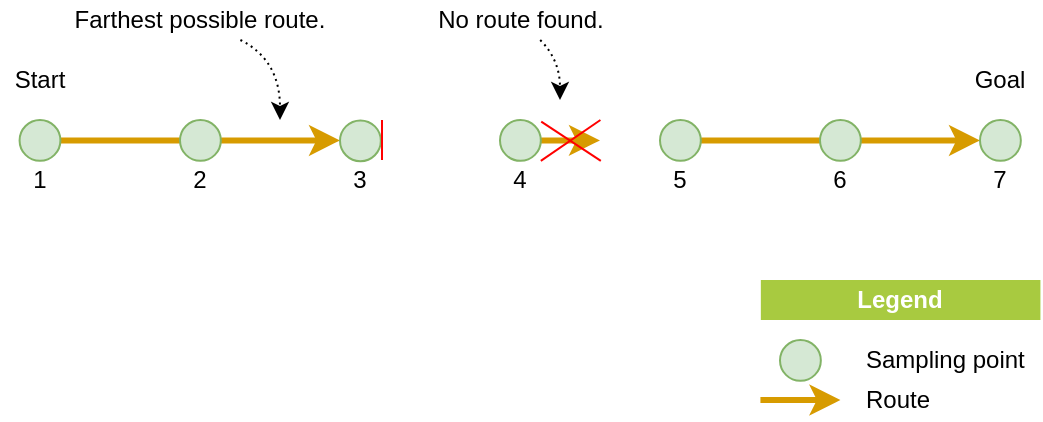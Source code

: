 <?xml version="1.0"?>
<mxfile version="13.3.9">
  <diagram id="UXMjK2sftDNDYXN-YtjV" name="Router">
    <mxGraphModel dx="2" dy="1" grid="1" gridSize="10" guides="1" tooltips="1" connect="1" arrows="1" fold="1" page="1" pageScale="1" pageWidth="1654" pageHeight="1169" math="0" shadow="0">
      <root>
        <mxCell id="0"/>
        <mxCell id="1" parent="0"/>
        <mxCell id="21" style="edgeStyle=orthogonalEdgeStyle;rounded=0;orthogonalLoop=1;jettySize=auto;html=1;strokeColor=#D79B00;strokeWidth=3;" parent="1" source="2" edge="1">
          <mxGeometry relative="1" as="geometry">
            <mxPoint x="670" y="120.21" as="targetPoint"/>
          </mxGeometry>
        </mxCell>
        <mxCell id="2" value="" style="ellipse;whiteSpace=wrap;html=1;aspect=fixed;fillColor=#d5e8d4;rotation=0;strokeColor=#82b366;" parent="1" vertex="1">
          <mxGeometry x="509.79" y="110" width="20.42" height="20.42" as="geometry"/>
        </mxCell>
        <mxCell id="5" value="" style="ellipse;whiteSpace=wrap;html=1;aspect=fixed;fillColor=#d5e8d4;strokeColor=#82b366;rotation=0;" parent="1" vertex="1">
          <mxGeometry x="590" y="110" width="20.42" height="20.42" as="geometry"/>
        </mxCell>
        <mxCell id="39" style="edgeStyle=orthogonalEdgeStyle;rounded=0;orthogonalLoop=1;jettySize=auto;html=1;strokeColor=#D79B00;strokeWidth=3;fontColor=#82B366;" parent="1" source="7" edge="1">
          <mxGeometry relative="1" as="geometry">
            <mxPoint x="800" y="120.21" as="targetPoint"/>
          </mxGeometry>
        </mxCell>
        <mxCell id="7" value="" style="ellipse;whiteSpace=wrap;html=1;aspect=fixed;fillColor=#d5e8d4;rotation=0;strokeColor=#82b366;" parent="1" vertex="1">
          <mxGeometry x="750" y="110" width="20.42" height="20.42" as="geometry"/>
        </mxCell>
        <mxCell id="19" style="edgeStyle=orthogonalEdgeStyle;rounded=0;orthogonalLoop=1;jettySize=auto;html=1;strokeColor=#D79B00;strokeWidth=3;" parent="1" source="8" target="10" edge="1">
          <mxGeometry relative="1" as="geometry"/>
        </mxCell>
        <mxCell id="8" value="" style="ellipse;whiteSpace=wrap;html=1;aspect=fixed;fillColor=#d5e8d4;rotation=0;strokeColor=#82b366;" parent="1" vertex="1">
          <mxGeometry x="830" y="110" width="20.42" height="20.42" as="geometry"/>
        </mxCell>
        <mxCell id="9" value="" style="ellipse;whiteSpace=wrap;html=1;aspect=fixed;fillColor=#d5e8d4;strokeColor=#82b366;rotation=0;" parent="1" vertex="1">
          <mxGeometry x="910" y="110" width="20.42" height="20.42" as="geometry"/>
        </mxCell>
        <mxCell id="10" value="" style="ellipse;whiteSpace=wrap;html=1;aspect=fixed;fillColor=#d5e8d4;strokeColor=#82b366;rotation=0;" parent="1" vertex="1">
          <mxGeometry x="990" y="110" width="20.42" height="20.42" as="geometry"/>
        </mxCell>
        <mxCell id="22" value="Start" style="text;html=1;strokeColor=none;fillColor=none;align=center;verticalAlign=middle;whiteSpace=wrap;rounded=0;" parent="1" vertex="1">
          <mxGeometry x="500" y="80" width="40" height="20" as="geometry"/>
        </mxCell>
        <mxCell id="23" value="Goal" style="text;html=1;strokeColor=none;fillColor=none;align=center;verticalAlign=middle;whiteSpace=wrap;rounded=0;" parent="1" vertex="1">
          <mxGeometry x="980.21" y="80" width="40" height="20" as="geometry"/>
        </mxCell>
        <mxCell id="25" value="1" style="text;html=1;strokeColor=none;fillColor=none;align=center;verticalAlign=middle;whiteSpace=wrap;rounded=0;" parent="1" vertex="1">
          <mxGeometry x="500" y="130.42" width="40" height="20" as="geometry"/>
        </mxCell>
        <mxCell id="26" value="2" style="text;html=1;strokeColor=none;fillColor=none;align=center;verticalAlign=middle;whiteSpace=wrap;rounded=0;" parent="1" vertex="1">
          <mxGeometry x="580.21" y="130.42" width="40" height="20" as="geometry"/>
        </mxCell>
        <mxCell id="27" value="3" style="text;html=1;strokeColor=none;fillColor=none;align=center;verticalAlign=middle;whiteSpace=wrap;rounded=0;" parent="1" vertex="1">
          <mxGeometry x="660.21" y="130.42" width="40" height="20" as="geometry"/>
        </mxCell>
        <mxCell id="28" value="4&lt;span style=&quot;color: rgba(0 , 0 , 0 , 0) ; font-family: monospace ; font-size: 0px&quot;&gt;%3CmxGraphModel%3E%3Croot%3E%3CmxCell%20id%3D%220%22%2F%3E%3CmxCell%20id%3D%221%22%20parent%3D%220%22%2F%3E%3CmxCell%20id%3D%222%22%20value%3D%221%22%20style%3D%22text%3Bhtml%3D1%3BstrokeColor%3Dnone%3BfillColor%3Dnone%3Balign%3Dcenter%3BverticalAlign%3Dmiddle%3BwhiteSpace%3Dwrap%3Brounded%3D0%3B%22%20vertex%3D%221%22%20parent%3D%221%22%3E%3CmxGeometry%20x%3D%22500%22%20y%3D%22370.42%22%20width%3D%2240%22%20height%3D%2220%22%20as%3D%22geometry%22%2F%3E%3C%2FmxCell%3E%3C%2Froot%3E%3C%2FmxGraphModel%3E&lt;/span&gt;" style="text;html=1;strokeColor=none;fillColor=none;align=center;verticalAlign=middle;whiteSpace=wrap;rounded=0;" parent="1" vertex="1">
          <mxGeometry x="740.21" y="130.42" width="40" height="20" as="geometry"/>
        </mxCell>
        <mxCell id="29" value="5" style="text;html=1;strokeColor=none;fillColor=none;align=center;verticalAlign=middle;whiteSpace=wrap;rounded=0;" parent="1" vertex="1">
          <mxGeometry x="820.21" y="130.42" width="40" height="20" as="geometry"/>
        </mxCell>
        <mxCell id="30" value="6" style="text;html=1;strokeColor=none;fillColor=none;align=center;verticalAlign=middle;whiteSpace=wrap;rounded=0;" parent="1" vertex="1">
          <mxGeometry x="900.21" y="130.42" width="40" height="20" as="geometry"/>
        </mxCell>
        <mxCell id="31" value="7" style="text;html=1;strokeColor=none;fillColor=none;align=center;verticalAlign=middle;whiteSpace=wrap;rounded=0;" parent="1" vertex="1">
          <mxGeometry x="980.21" y="130.42" width="40" height="20" as="geometry"/>
        </mxCell>
        <mxCell id="42" value="" style="endArrow=none;html=1;strokeWidth=1;fontColor=#82B366;strokeColor=#FF0000;exitX=0.75;exitY=0;exitDx=0;exitDy=0;" parent="1" edge="1">
          <mxGeometry width="50" height="50" relative="1" as="geometry">
            <mxPoint x="770.42" y="130.42" as="sourcePoint"/>
            <mxPoint x="800.21" y="110" as="targetPoint"/>
          </mxGeometry>
        </mxCell>
        <mxCell id="43" value="" style="endArrow=none;html=1;strokeWidth=1;fontColor=#82B366;strokeColor=#FF0000;exitX=0.75;exitY=0;exitDx=0;exitDy=0;" parent="1" edge="1">
          <mxGeometry width="50" height="50" relative="1" as="geometry">
            <mxPoint x="770.63" y="110.84" as="sourcePoint"/>
            <mxPoint x="800.42" y="130.42" as="targetPoint"/>
          </mxGeometry>
        </mxCell>
        <mxCell id="44" value="" style="ellipse;whiteSpace=wrap;html=1;aspect=fixed;fillColor=#d5e8d4;strokeColor=#82b366;rotation=0;" parent="1" vertex="1">
          <mxGeometry x="670" y="110.21" width="20.42" height="20.42" as="geometry"/>
        </mxCell>
        <mxCell id="46" value="Farthest possible route." style="text;html=1;strokeColor=none;fillColor=none;align=center;verticalAlign=middle;whiteSpace=wrap;rounded=0;" parent="1" vertex="1">
          <mxGeometry x="510.42" y="50" width="180" height="20" as="geometry"/>
        </mxCell>
        <mxCell id="49" value="No route found." style="text;html=1;strokeColor=none;fillColor=none;align=center;verticalAlign=middle;whiteSpace=wrap;rounded=0;" parent="1" vertex="1">
          <mxGeometry x="710.63" y="50" width="99.16" height="20" as="geometry"/>
        </mxCell>
        <mxCell id="54" value="" style="curved=1;endArrow=classic;html=1;strokeWidth=1;fontColor=#82B366;dashed=1;dashPattern=1 2;" parent="1" source="46" edge="1">
          <mxGeometry width="50" height="50" relative="1" as="geometry">
            <mxPoint x="500" y="30" as="sourcePoint"/>
            <mxPoint x="640" y="110" as="targetPoint"/>
            <Array as="points">
              <mxPoint x="640" y="80"/>
            </Array>
          </mxGeometry>
        </mxCell>
        <mxCell id="55" value="" style="curved=1;endArrow=classic;html=1;strokeWidth=1;fontColor=#82B366;dashed=1;dashPattern=1 2;" parent="1" source="49" edge="1">
          <mxGeometry width="50" height="50" relative="1" as="geometry">
            <mxPoint x="760.003" y="-40" as="sourcePoint"/>
            <mxPoint x="780" y="100" as="targetPoint"/>
            <Array as="points">
              <mxPoint x="780" y="80"/>
            </Array>
          </mxGeometry>
        </mxCell>
        <mxCell id="84" value="" style="endArrow=none;html=1;strokeWidth=1;fontColor=#82B366;strokeColor=#FF0000;" parent="1" edge="1">
          <mxGeometry width="50" height="50" relative="1" as="geometry">
            <mxPoint x="691" y="110" as="sourcePoint"/>
            <mxPoint x="691" y="130" as="targetPoint"/>
          </mxGeometry>
        </mxCell>
        <mxCell id="263" value="&lt;b&gt;Legend&lt;/b&gt;" style="text;html=1;strokeColor=none;align=center;verticalAlign=middle;whiteSpace=wrap;rounded=0;fillColor=#a8ca40;fontColor=#FFFFFF;" parent="1" vertex="1">
          <mxGeometry x="880.42" y="190.0" width="139.79" height="20" as="geometry"/>
        </mxCell>
        <mxCell id="268" value="" style="ellipse;whiteSpace=wrap;html=1;aspect=fixed;fillColor=#d5e8d4;strokeColor=#82b366;rotation=0;" parent="1" vertex="1">
          <mxGeometry x="890.0" y="220.0" width="20.42" height="20.42" as="geometry"/>
        </mxCell>
        <mxCell id="269" value="Sampling point" style="text;html=1;strokeColor=none;fillColor=none;align=left;verticalAlign=middle;whiteSpace=wrap;rounded=0;" parent="1" vertex="1">
          <mxGeometry x="930.84" y="220.0" width="89.37" height="20" as="geometry"/>
        </mxCell>
        <mxCell id="326" value="" style="curved=1;html=1;strokeColor=#D79B00;fontColor=#000000;fontSize=11;rounded=0;strokeWidth=3;" parent="1" edge="1">
          <mxGeometry width="50" height="50" relative="1" as="geometry">
            <mxPoint x="880.21" y="250.0" as="sourcePoint"/>
            <mxPoint x="920.21" y="250.0" as="targetPoint"/>
            <Array as="points"/>
          </mxGeometry>
        </mxCell>
        <mxCell id="327" value="&lt;span style=&quot;text-align: right&quot;&gt;Route&lt;/span&gt;" style="text;html=1;strokeColor=none;fillColor=none;align=left;verticalAlign=middle;whiteSpace=wrap;rounded=0;" parent="1" vertex="1">
          <mxGeometry x="930.84" y="240.0" width="89.37" height="20" as="geometry"/>
        </mxCell>
      </root>
    </mxGraphModel>
  </diagram>
</mxfile>
